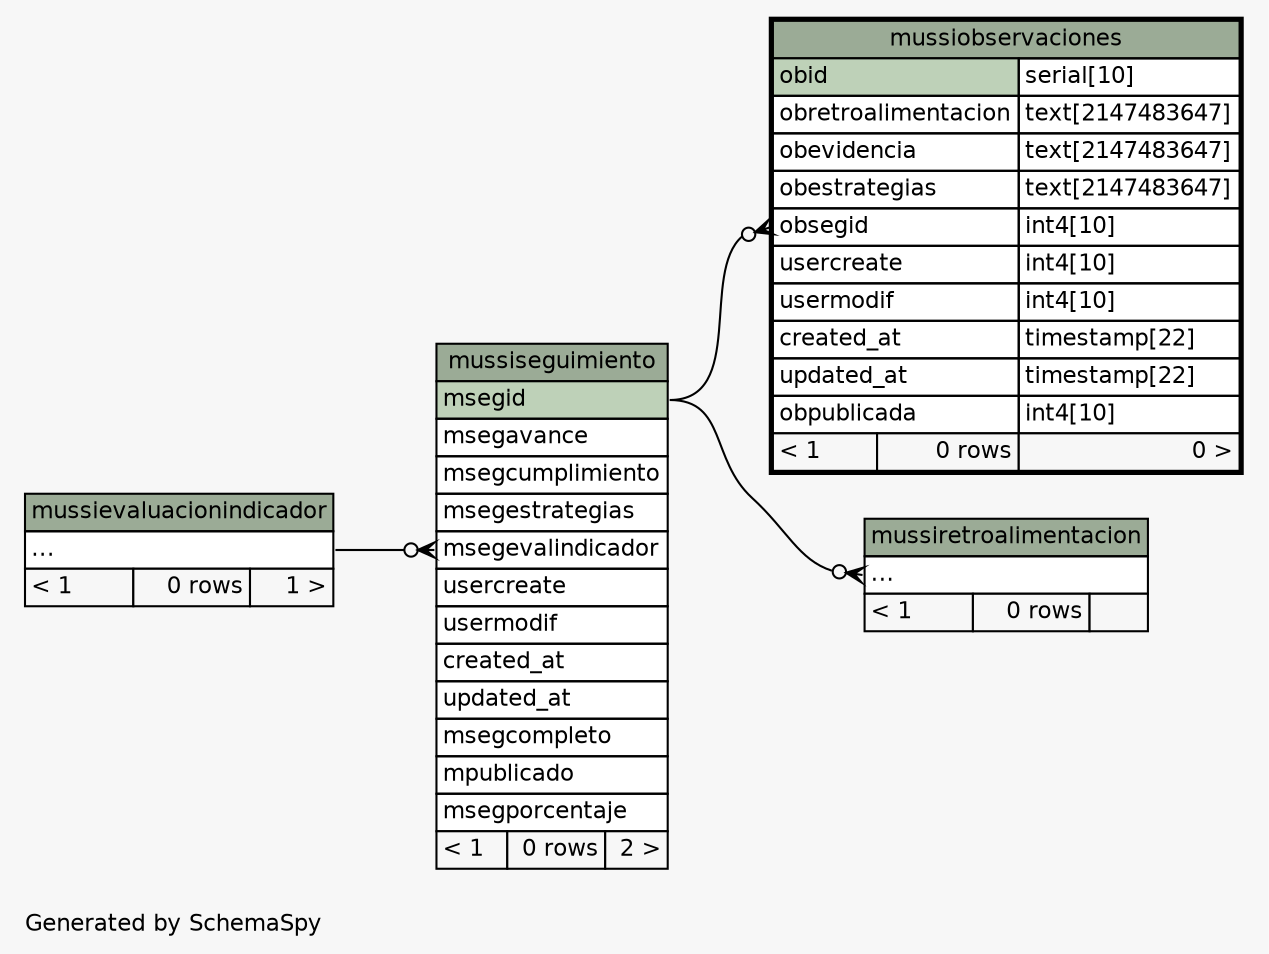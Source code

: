 // dot 2.38.0 on Mac OS X 10.11.1
// SchemaSpy rev 590
digraph "twoDegreesRelationshipsDiagram" {
  graph [
    rankdir="RL"
    bgcolor="#f7f7f7"
    label="\nGenerated by SchemaSpy"
    labeljust="l"
    nodesep="0.18"
    ranksep="0.46"
    fontname="Helvetica"
    fontsize="11"
  ];
  node [
    fontname="Helvetica"
    fontsize="11"
    shape="plaintext"
  ];
  edge [
    arrowsize="0.8"
  ];
  "mussiobservaciones":"obsegid":w -> "mussiseguimiento":"msegid":e [arrowhead=none dir=back arrowtail=crowodot];
  "mussiretroalimentacion":"elipses":w -> "mussiseguimiento":"msegid":e [arrowhead=none dir=back arrowtail=crowodot];
  "mussiseguimiento":"msegevalindicador":w -> "mussievaluacionindicador":"elipses":e [arrowhead=none dir=back arrowtail=crowodot];
  "mussievaluacionindicador" [
    label=<
    <TABLE BORDER="0" CELLBORDER="1" CELLSPACING="0" BGCOLOR="#ffffff">
      <TR><TD COLSPAN="3" BGCOLOR="#9bab96" ALIGN="CENTER">mussievaluacionindicador</TD></TR>
      <TR><TD PORT="elipses" COLSPAN="3" ALIGN="LEFT">...</TD></TR>
      <TR><TD ALIGN="LEFT" BGCOLOR="#f7f7f7">&lt; 1</TD><TD ALIGN="RIGHT" BGCOLOR="#f7f7f7">0 rows</TD><TD ALIGN="RIGHT" BGCOLOR="#f7f7f7">1 &gt;</TD></TR>
    </TABLE>>
    URL="mussievaluacionindicador.html"
    tooltip="mussievaluacionindicador"
  ];
  "mussiobservaciones" [
    label=<
    <TABLE BORDER="2" CELLBORDER="1" CELLSPACING="0" BGCOLOR="#ffffff">
      <TR><TD COLSPAN="3" BGCOLOR="#9bab96" ALIGN="CENTER">mussiobservaciones</TD></TR>
      <TR><TD PORT="obid" COLSPAN="2" BGCOLOR="#bed1b8" ALIGN="LEFT">obid</TD><TD PORT="obid.type" ALIGN="LEFT">serial[10]</TD></TR>
      <TR><TD PORT="obretroalimentacion" COLSPAN="2" ALIGN="LEFT">obretroalimentacion</TD><TD PORT="obretroalimentacion.type" ALIGN="LEFT">text[2147483647]</TD></TR>
      <TR><TD PORT="obevidencia" COLSPAN="2" ALIGN="LEFT">obevidencia</TD><TD PORT="obevidencia.type" ALIGN="LEFT">text[2147483647]</TD></TR>
      <TR><TD PORT="obestrategias" COLSPAN="2" ALIGN="LEFT">obestrategias</TD><TD PORT="obestrategias.type" ALIGN="LEFT">text[2147483647]</TD></TR>
      <TR><TD PORT="obsegid" COLSPAN="2" ALIGN="LEFT">obsegid</TD><TD PORT="obsegid.type" ALIGN="LEFT">int4[10]</TD></TR>
      <TR><TD PORT="usercreate" COLSPAN="2" ALIGN="LEFT">usercreate</TD><TD PORT="usercreate.type" ALIGN="LEFT">int4[10]</TD></TR>
      <TR><TD PORT="usermodif" COLSPAN="2" ALIGN="LEFT">usermodif</TD><TD PORT="usermodif.type" ALIGN="LEFT">int4[10]</TD></TR>
      <TR><TD PORT="created_at" COLSPAN="2" ALIGN="LEFT">created_at</TD><TD PORT="created_at.type" ALIGN="LEFT">timestamp[22]</TD></TR>
      <TR><TD PORT="updated_at" COLSPAN="2" ALIGN="LEFT">updated_at</TD><TD PORT="updated_at.type" ALIGN="LEFT">timestamp[22]</TD></TR>
      <TR><TD PORT="obpublicada" COLSPAN="2" ALIGN="LEFT">obpublicada</TD><TD PORT="obpublicada.type" ALIGN="LEFT">int4[10]</TD></TR>
      <TR><TD ALIGN="LEFT" BGCOLOR="#f7f7f7">&lt; 1</TD><TD ALIGN="RIGHT" BGCOLOR="#f7f7f7">0 rows</TD><TD ALIGN="RIGHT" BGCOLOR="#f7f7f7">0 &gt;</TD></TR>
    </TABLE>>
    URL="mussiobservaciones.html"
    tooltip="mussiobservaciones"
  ];
  "mussiretroalimentacion" [
    label=<
    <TABLE BORDER="0" CELLBORDER="1" CELLSPACING="0" BGCOLOR="#ffffff">
      <TR><TD COLSPAN="3" BGCOLOR="#9bab96" ALIGN="CENTER">mussiretroalimentacion</TD></TR>
      <TR><TD PORT="elipses" COLSPAN="3" ALIGN="LEFT">...</TD></TR>
      <TR><TD ALIGN="LEFT" BGCOLOR="#f7f7f7">&lt; 1</TD><TD ALIGN="RIGHT" BGCOLOR="#f7f7f7">0 rows</TD><TD ALIGN="RIGHT" BGCOLOR="#f7f7f7">  </TD></TR>
    </TABLE>>
    URL="mussiretroalimentacion.html"
    tooltip="mussiretroalimentacion"
  ];
  "mussiseguimiento" [
    label=<
    <TABLE BORDER="0" CELLBORDER="1" CELLSPACING="0" BGCOLOR="#ffffff">
      <TR><TD COLSPAN="3" BGCOLOR="#9bab96" ALIGN="CENTER">mussiseguimiento</TD></TR>
      <TR><TD PORT="msegid" COLSPAN="3" BGCOLOR="#bed1b8" ALIGN="LEFT">msegid</TD></TR>
      <TR><TD PORT="msegavance" COLSPAN="3" ALIGN="LEFT">msegavance</TD></TR>
      <TR><TD PORT="msegcumplimiento" COLSPAN="3" ALIGN="LEFT">msegcumplimiento</TD></TR>
      <TR><TD PORT="msegestrategias" COLSPAN="3" ALIGN="LEFT">msegestrategias</TD></TR>
      <TR><TD PORT="msegevalindicador" COLSPAN="3" ALIGN="LEFT">msegevalindicador</TD></TR>
      <TR><TD PORT="usercreate" COLSPAN="3" ALIGN="LEFT">usercreate</TD></TR>
      <TR><TD PORT="usermodif" COLSPAN="3" ALIGN="LEFT">usermodif</TD></TR>
      <TR><TD PORT="created_at" COLSPAN="3" ALIGN="LEFT">created_at</TD></TR>
      <TR><TD PORT="updated_at" COLSPAN="3" ALIGN="LEFT">updated_at</TD></TR>
      <TR><TD PORT="msegcompleto" COLSPAN="3" ALIGN="LEFT">msegcompleto</TD></TR>
      <TR><TD PORT="mpublicado" COLSPAN="3" ALIGN="LEFT">mpublicado</TD></TR>
      <TR><TD PORT="msegporcentaje" COLSPAN="3" ALIGN="LEFT">msegporcentaje</TD></TR>
      <TR><TD ALIGN="LEFT" BGCOLOR="#f7f7f7">&lt; 1</TD><TD ALIGN="RIGHT" BGCOLOR="#f7f7f7">0 rows</TD><TD ALIGN="RIGHT" BGCOLOR="#f7f7f7">2 &gt;</TD></TR>
    </TABLE>>
    URL="mussiseguimiento.html"
    tooltip="mussiseguimiento"
  ];
}
